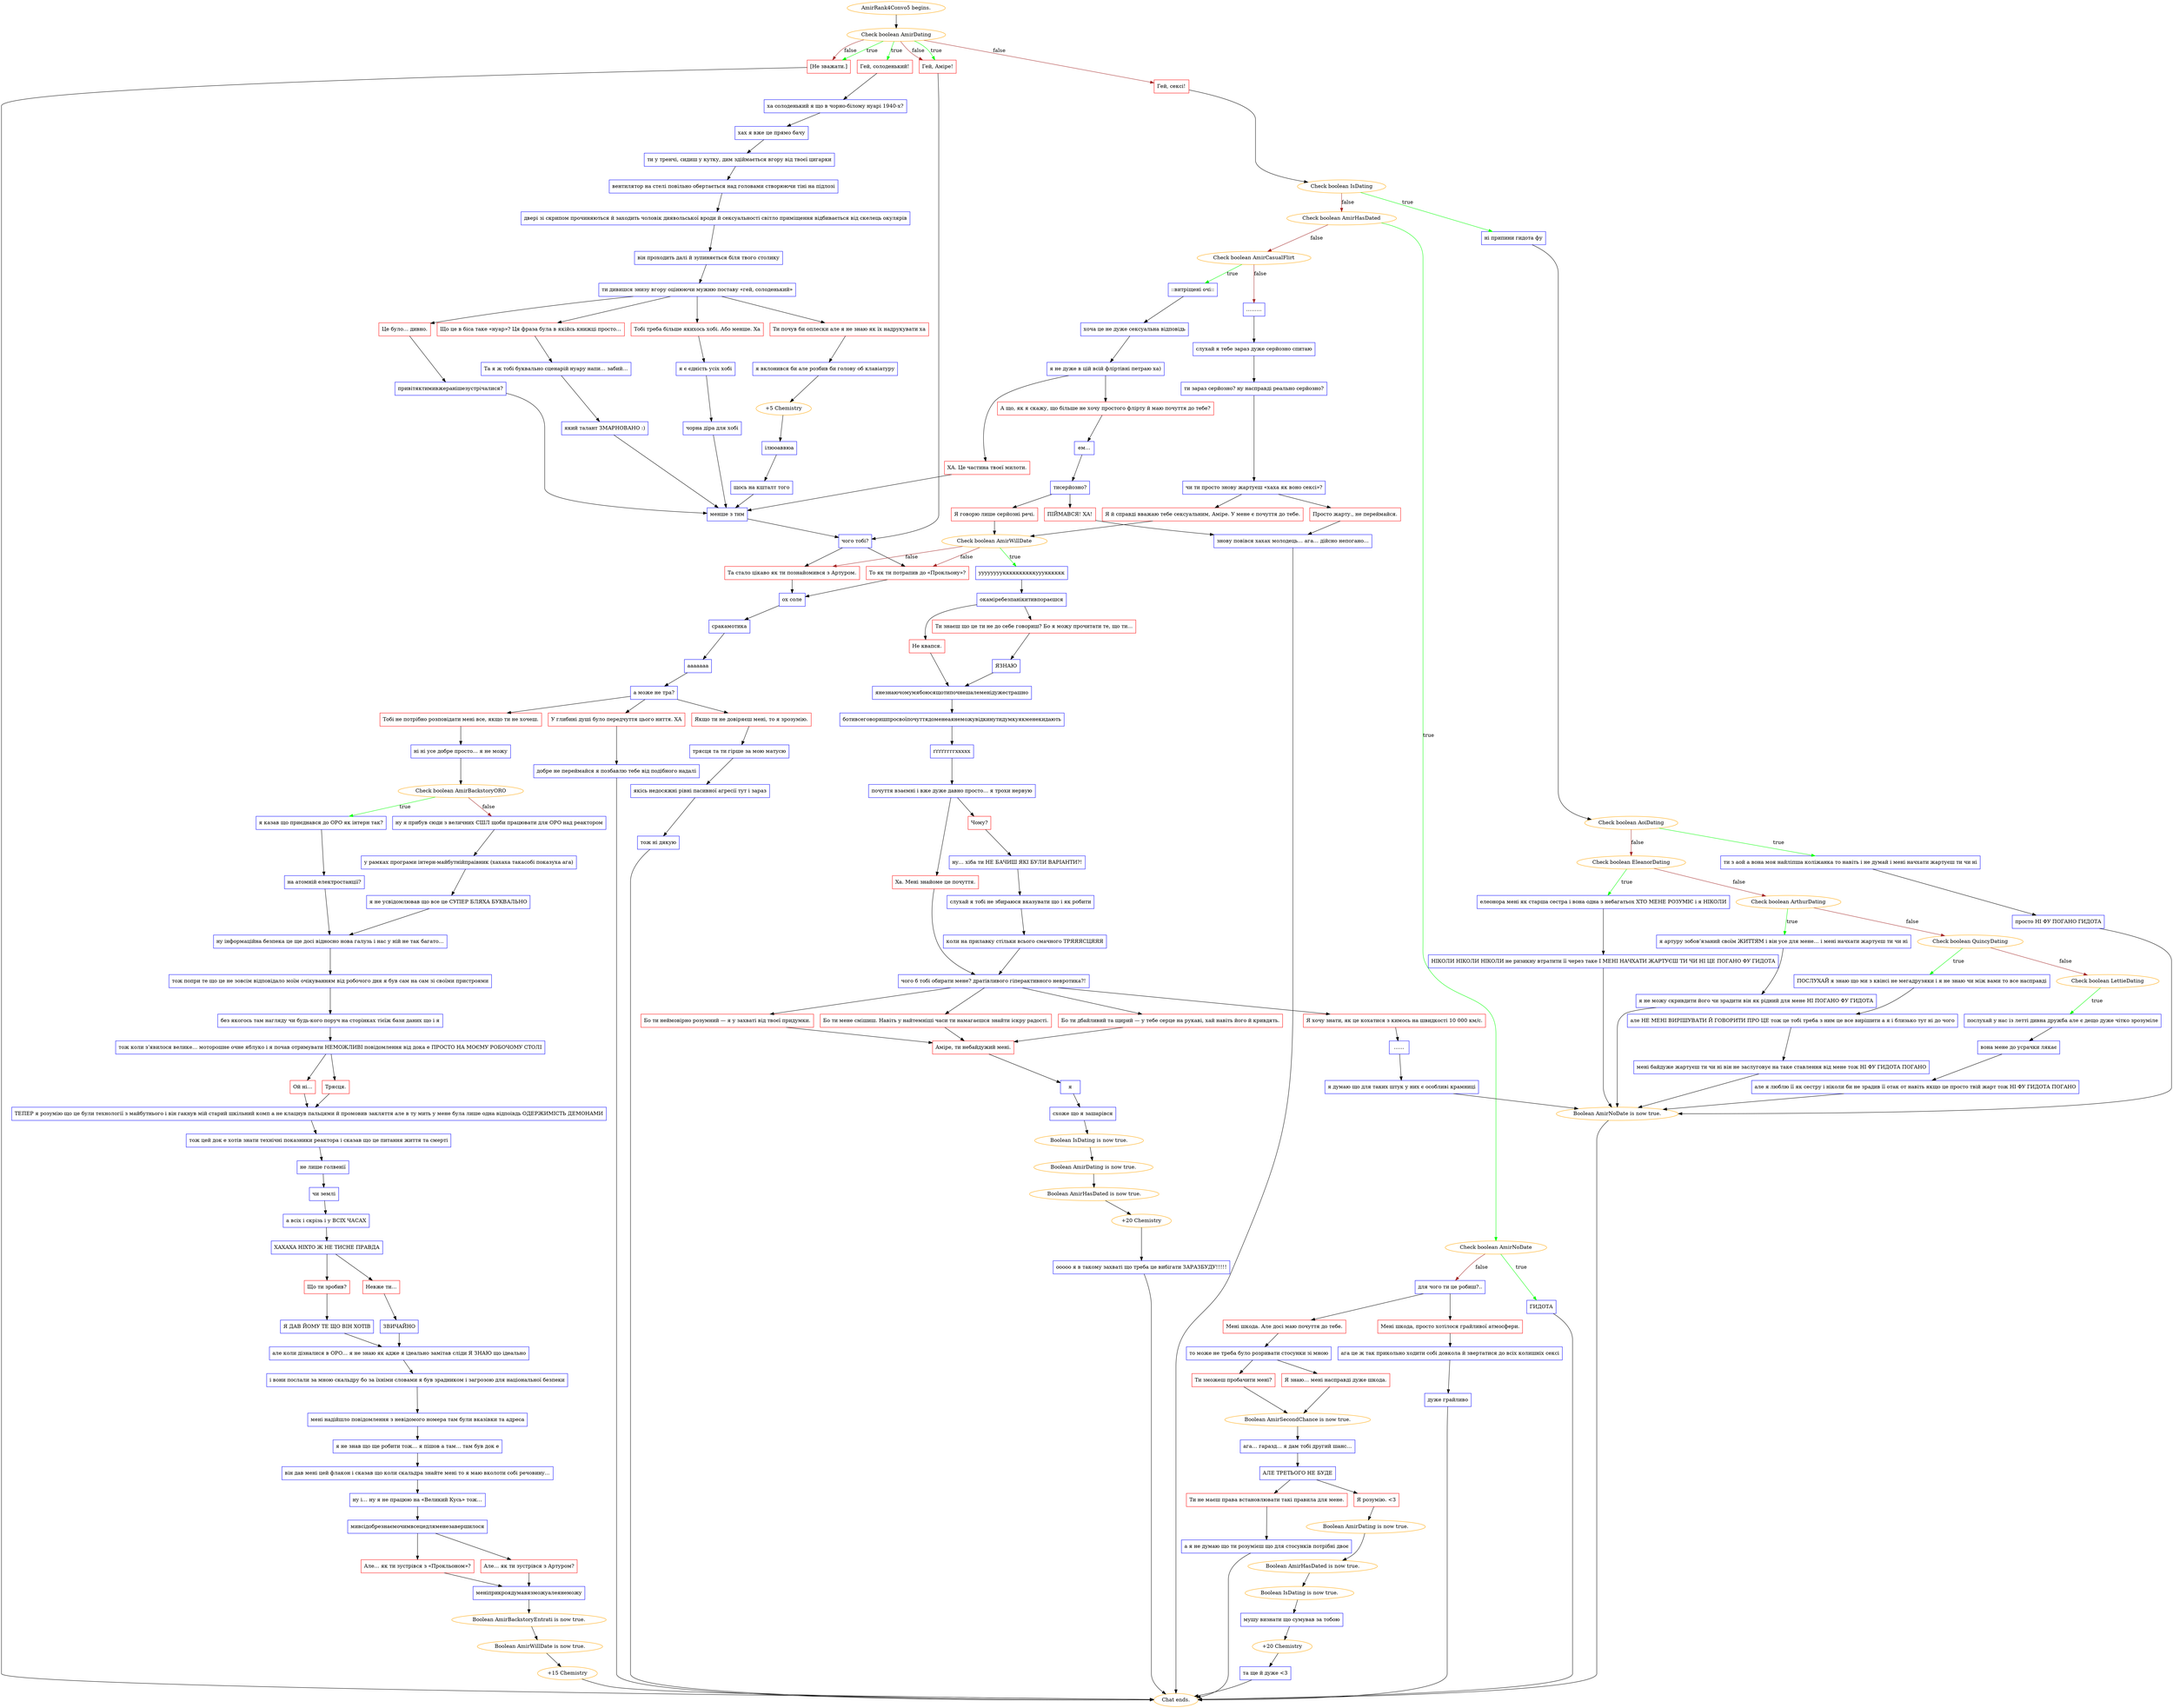 digraph {
	"AmirRank4Convo5 begins." [color=orange];
		"AmirRank4Convo5 begins." -> j4038238885;
	j4038238885 [label="Check boolean AmirDating",color=orange];
		j4038238885 -> j1373483704 [label=true,color=green];
		j4038238885 -> j2010502098 [label=true,color=green];
		j4038238885 -> j2787749540 [label=true,color=green];
		j4038238885 -> j2278496361 [label=false,color=brown];
		j4038238885 -> j2010502098 [label=false,color=brown];
		j4038238885 -> j2787749540 [label=false,color=brown];
	j1373483704 [label="Гей, солоденький!",shape=box,color=red];
		j1373483704 -> j2802018759;
	j2010502098 [label="Гей, Аміре!",shape=box,color=red];
		j2010502098 -> j3158211488;
	j2787749540 [label="[Не зважати.]",shape=box,color=red];
		j2787749540 -> "Chat ends.";
	j2278496361 [label="Гей, сексі!",shape=box,color=red];
		j2278496361 -> j3187119475;
	j2802018759 [label="ха солоденький я що в чорно-білому нуарі 1940-х?",shape=box,color=blue];
		j2802018759 -> j4047269741;
	j3158211488 [label="чого тобі?",shape=box,color=blue];
		j3158211488 -> j2513940563;
		j3158211488 -> j4172168993;
	"Chat ends." [color=orange];
	j3187119475 [label="Check boolean IsDating",color=orange];
		j3187119475 -> j3593638 [label=true,color=green];
		j3187119475 -> j2762511978 [label=false,color=brown];
	j4047269741 [label="хах я вже це прямо бачу",shape=box,color=blue];
		j4047269741 -> j2353257196;
	j2513940563 [label="То як ти потрапив до «Прокльону»?",shape=box,color=red];
		j2513940563 -> j3472699186;
	j4172168993 [label="Та стало цікаво як ти познайомився з Артуром.",shape=box,color=red];
		j4172168993 -> j3472699186;
	j3593638 [label="ні припини гидота фу",shape=box,color=blue];
		j3593638 -> j4121758529;
	j2762511978 [label="Check boolean AmirHasDated",color=orange];
		j2762511978 -> j583148247 [label=true,color=green];
		j2762511978 -> j3041935515 [label=false,color=brown];
	j2353257196 [label="ти у тренчі, сидиш у кутку, дим здіймається вгору від твоєї цигарки",shape=box,color=blue];
		j2353257196 -> j3356775301;
	j3472699186 [label="ох соле",shape=box,color=blue];
		j3472699186 -> j3075431888;
	j4121758529 [label="Check boolean AoiDating",color=orange];
		j4121758529 -> j2144620494 [label=true,color=green];
		j4121758529 -> j3816408486 [label=false,color=brown];
	j583148247 [label="Check boolean AmirNoDate",color=orange];
		j583148247 -> j2162967017 [label=true,color=green];
		j583148247 -> j2280800672 [label=false,color=brown];
	j3041935515 [label="Check boolean AmirCasualFlirt",color=orange];
		j3041935515 -> j3258514200 [label=true,color=green];
		j3041935515 -> j160590139 [label=false,color=brown];
	j3356775301 [label="вентилятор на стелі повільно обертається над головами створюючи тіні на підлозі",shape=box,color=blue];
		j3356775301 -> j3420833654;
	j3075431888 [label="сракамотика",shape=box,color=blue];
		j3075431888 -> j1566592297;
	j2144620494 [label="ти з аой а вона моя найліпша коліжанка то навіть і не думай і мені начхати жартуєш ти чи ні",shape=box,color=blue];
		j2144620494 -> j875732567;
	j3816408486 [label="Check boolean EleanorDating",color=orange];
		j3816408486 -> j4293780016 [label=true,color=green];
		j3816408486 -> j1390768341 [label=false,color=brown];
	j2162967017 [label="ГИДОТА",shape=box,color=blue];
		j2162967017 -> "Chat ends.";
	j2280800672 [label="для чого ти це робиш?..",shape=box,color=blue];
		j2280800672 -> j2478305846;
		j2280800672 -> j1972056966;
	j3258514200 [label="::витріщені очі::",shape=box,color=blue];
		j3258514200 -> j3274176268;
	j160590139 [label="………",shape=box,color=blue];
		j160590139 -> j1209701442;
	j3420833654 [label="двері зі скрипом прочиняються й заходить чоловік диявольської вроди й сексуальності світло приміщення відбивається від скелець окулярів",shape=box,color=blue];
		j3420833654 -> j74089523;
	j1566592297 [label="ааааааа",shape=box,color=blue];
		j1566592297 -> j90302226;
	j875732567 [label="просто НІ ФУ ПОГАНО ГИДОТА",shape=box,color=blue];
		j875732567 -> j1438323710;
	j4293780016 [label="елеонора мені як старша сестра і вона одна з небагатьох ХТО МЕНЕ РОЗУМІЄ і я НІКОЛИ",shape=box,color=blue];
		j4293780016 -> j116405947;
	j1390768341 [label="Check boolean ArthurDating",color=orange];
		j1390768341 -> j618822378 [label=true,color=green];
		j1390768341 -> j4138058423 [label=false,color=brown];
	j2478305846 [label="Мені шкода. Але досі маю почуття до тебе.",shape=box,color=red];
		j2478305846 -> j899422339;
	j1972056966 [label="Мені шкода, просто хотілося грайливої атмосфери.",shape=box,color=red];
		j1972056966 -> j3270172246;
	j3274176268 [label="хоча це не дуже сексуальна відповідь",shape=box,color=blue];
		j3274176268 -> j3836447925;
	j1209701442 [label="слухай я тебе зараз дуже серйозно спитаю",shape=box,color=blue];
		j1209701442 -> j3110894226;
	j74089523 [label="він проходить далі й зупиняється біля твого столику",shape=box,color=blue];
		j74089523 -> j1571165097;
	j90302226 [label="а може не тра?",shape=box,color=blue];
		j90302226 -> j1485629733;
		j90302226 -> j1357832308;
		j90302226 -> j2760876133;
	j1438323710 [label="Boolean AmirNoDate is now true.",color=orange];
		j1438323710 -> "Chat ends.";
	j116405947 [label="НІКОЛИ НІКОЛИ НІКОЛИ не ризикну втратити її через таке І МЕНІ НАЧХАТИ ЖАРТУЄШ ТИ ЧИ НІ ЦЕ ПОГАНО ФУ ГИДОТА",shape=box,color=blue];
		j116405947 -> j1438323710;
	j618822378 [label="я артуру зобов’язаний своїм ЖИТТЯМ і він усе для мене… і мені начхати жартуєш ти чи ні",shape=box,color=blue];
		j618822378 -> j4211138988;
	j4138058423 [label="Check boolean QuincyDating",color=orange];
		j4138058423 -> j2229970256 [label=true,color=green];
		j4138058423 -> j2396045377 [label=false,color=brown];
	j899422339 [label="то може не треба було розривати стосунки зі мною",shape=box,color=blue];
		j899422339 -> j78930088;
		j899422339 -> j3936877557;
	j3270172246 [label="ага це ж так прикольно ходити собі довкола й звертатися до всіх колишніх сексі",shape=box,color=blue];
		j3270172246 -> j1670720598;
	j3836447925 [label="я не дуже в цій всій фліртівні петраю ха)",shape=box,color=blue];
		j3836447925 -> j98118921;
		j3836447925 -> j2338059105;
	j3110894226 [label="ти зараз серйозно? ну насправді реально серйозно?",shape=box,color=blue];
		j3110894226 -> j4197347118;
	j1571165097 [label="ти дивишся знизу вгору оцінюючи мужню поставу «гей, солоденький»",shape=box,color=blue];
		j1571165097 -> j2456403229;
		j1571165097 -> j3796600148;
		j1571165097 -> j306611327;
		j1571165097 -> j3552387771;
	j1485629733 [label="Якщо ти не довіряєш мені, то я зрозумію.",shape=box,color=red];
		j1485629733 -> j787289776;
	j1357832308 [label="Тобі не потрібно розповідати мені все, якщо ти не хочеш.",shape=box,color=red];
		j1357832308 -> j71858730;
	j2760876133 [label="У глибині душі було передчуття цього ниття. ХА",shape=box,color=red];
		j2760876133 -> j3984373944;
	j4211138988 [label="я не можу скривдити його чи зрадити він як рідний для мене НІ ПОГАНО ФУ ГИДОТА",shape=box,color=blue];
		j4211138988 -> j1438323710;
	j2229970256 [label="ПОСЛУХАЙ я знаю що ми з квінсі не мегадрузяки і я не знаю чи між вами то все насправді",shape=box,color=blue];
		j2229970256 -> j2894614362;
	j2396045377 [label="Check boolean LettieDating",color=orange];
		j2396045377 -> j621879311 [label=true,color=green];
	j78930088 [label="Я знаю… мені насправді дуже шкода.",shape=box,color=red];
		j78930088 -> j3575049078;
	j3936877557 [label="Ти зможеш пробачити мені?",shape=box,color=red];
		j3936877557 -> j3575049078;
	j1670720598 [label="дуже грайливо",shape=box,color=blue];
		j1670720598 -> "Chat ends.";
	j98118921 [label="ХА. Це частина твоєї милоти.",shape=box,color=red];
		j98118921 -> j3259067256;
	j2338059105 [label="А що, як я скажу, що більше не хочу простого флірту й маю почуття до тебе?",shape=box,color=red];
		j2338059105 -> j1582116140;
	j4197347118 [label="чи ти просто знову жартуєш «хаха як воно сексі»?",shape=box,color=blue];
		j4197347118 -> j4124091224;
		j4197347118 -> j869914128;
	j2456403229 [label="Що це в біса таке «нуар»? Ця фраза була в якійсь книжці просто…",shape=box,color=red];
		j2456403229 -> j3451072681;
	j3796600148 [label="Тобі треба більше якихось хобі. Або менше. Ха",shape=box,color=red];
		j3796600148 -> j3004101834;
	j306611327 [label="Ти почув би оплески але я не знаю як їх надрукувати ха",shape=box,color=red];
		j306611327 -> j4054910329;
	j3552387771 [label="Це було… дивно.",shape=box,color=red];
		j3552387771 -> j2595997844;
	j787289776 [label="трясця та ти гірше за мою матусю",shape=box,color=blue];
		j787289776 -> j3565558009;
	j71858730 [label="ні ні усе добре просто… я не можу",shape=box,color=blue];
		j71858730 -> j752942042;
	j3984373944 [label="добре не переймайся я позбавлю тебе від подібного надалі",shape=box,color=blue];
		j3984373944 -> "Chat ends.";
	j2894614362 [label="але НЕ МЕНІ ВИРІШУВАТИ Й ГОВОРИТИ ПРО ЦЕ тож це тобі треба з ним це все вирішити а я і близько тут ні до чого",shape=box,color=blue];
		j2894614362 -> j3801824063;
	j621879311 [label="послухай у нас із летті дивна дружба але є дещо дуже чітко зрозуміле",shape=box,color=blue];
		j621879311 -> j1245940156;
	j3575049078 [label="Boolean AmirSecondChance is now true.",color=orange];
		j3575049078 -> j3213702188;
	j3259067256 [label="менше з тим",shape=box,color=blue];
		j3259067256 -> j3158211488;
	j1582116140 [label="ем…",shape=box,color=blue];
		j1582116140 -> j1759222252;
	j4124091224 [label="Я й справді вважаю тебе сексуальним, Аміре. У мене є почуття до тебе.",shape=box,color=red];
		j4124091224 -> j3219135128;
	j869914128 [label="Просто жарту., не переймайся.",shape=box,color=red];
		j869914128 -> j3497642505;
	j3451072681 [label="Та я ж тобі буквально сценарій нуару напи… забий…",shape=box,color=blue];
		j3451072681 -> j1439261996;
	j3004101834 [label="я є єдність усіх хобі",shape=box,color=blue];
		j3004101834 -> j248402162;
	j4054910329 [label="я вклонився би але розбив би голову об клавіатуру",shape=box,color=blue];
		j4054910329 -> j2323398194;
	j2595997844 [label="привітяктимивжеранішезустрічалися?",shape=box,color=blue];
		j2595997844 -> j3259067256;
	j3565558009 [label="якісь недосяжні рівні пасивної агресії тут і зараз",shape=box,color=blue];
		j3565558009 -> j3400598628;
	j752942042 [label="Check boolean AmirBackstoryORO",color=orange];
		j752942042 -> j2766045851 [label=true,color=green];
		j752942042 -> j309010341 [label=false,color=brown];
	j3801824063 [label="мені байдуже жартуєш ти чи ні він не заслуговує на таке ставлення від мене тож НІ ФУ ГИДОТА ПОГАНО",shape=box,color=blue];
		j3801824063 -> j1438323710;
	j1245940156 [label="вона мене до усрачки лякає",shape=box,color=blue];
		j1245940156 -> j4075725992;
	j3213702188 [label="ага… гаразд… я дам тобі другий шанс…",shape=box,color=blue];
		j3213702188 -> j3953645581;
	j1759222252 [label="тисерйозно?",shape=box,color=blue];
		j1759222252 -> j1439184893;
		j1759222252 -> j3260968290;
	j3219135128 [label="Check boolean AmirWillDate",color=orange];
		j3219135128 -> j1799091294 [label=true,color=green];
		j3219135128 -> j2513940563 [label=false,color=brown];
		j3219135128 -> j4172168993 [label=false,color=brown];
	j3497642505 [label="знову повівся хахах молодець… ага… дійсно непогано…",shape=box,color=blue];
		j3497642505 -> "Chat ends.";
	j1439261996 [label="який талант ЗМАРНОВАНО :)",shape=box,color=blue];
		j1439261996 -> j3259067256;
	j248402162 [label="чорна діра для хобі",shape=box,color=blue];
		j248402162 -> j3259067256;
	j2323398194 [label="+5 Chemistry",color=orange];
		j2323398194 -> j116935404;
	j3400598628 [label="тож ні дякую",shape=box,color=blue];
		j3400598628 -> "Chat ends.";
	j2766045851 [label="я казав що приєднався до ОРО як інтерн так?",shape=box,color=blue];
		j2766045851 -> j4242673287;
	j309010341 [label="ну я прибув сюди з величних СШЛ щоби працювати для ОРО над реактором",shape=box,color=blue];
		j309010341 -> j3823122249;
	j4075725992 [label="але я люблю її як сестру і ніколи би не зрадив її отак от навіть якщо це просто твій жарт тож НІ ФУ ГИДОТА ПОГАНО",shape=box,color=blue];
		j4075725992 -> j1438323710;
	j3953645581 [label="АЛЕ ТРЕТЬОГО НЕ БУДЕ",shape=box,color=blue];
		j3953645581 -> j730923852;
		j3953645581 -> j2994028721;
	j1439184893 [label="Я говорю лише серйозні речі.",shape=box,color=red];
		j1439184893 -> j3219135128;
	j3260968290 [label="ПІЙМАВСЯ! ХА!",shape=box,color=red];
		j3260968290 -> j3497642505;
	j1799091294 [label="ууууууууккккккккккууукккккк",shape=box,color=blue];
		j1799091294 -> j3904209549;
	j116935404 [label="ілюоаввюа",shape=box,color=blue];
		j116935404 -> j2132203989;
	j4242673287 [label="на атомній електростанції?",shape=box,color=blue];
		j4242673287 -> j2390065129;
	j3823122249 [label="у рамках програми інтерн-майбутнійпраівник (хахаха такасобі показуха ага)",shape=box,color=blue];
		j3823122249 -> j3310195612;
	j730923852 [label="Я розумію. <3",shape=box,color=red];
		j730923852 -> j2274780108;
	j2994028721 [label="Ти не маєш права встановлювати такі правила для мене.",shape=box,color=red];
		j2994028721 -> j645316272;
	j3904209549 [label="окаміребезпанікитивпораєшся",shape=box,color=blue];
		j3904209549 -> j2087086871;
		j3904209549 -> j3699930791;
	j2132203989 [label="щось на кшталт того",shape=box,color=blue];
		j2132203989 -> j3259067256;
	j2390065129 [label="ну інформаційна безпека це ще досі відносно нова галузь і нас у ній не так багато…",shape=box,color=blue];
		j2390065129 -> j3958093759;
	j3310195612 [label="я не усвідомлював що все це СУПЕР БЛЯХА БУКВАЛЬНО",shape=box,color=blue];
		j3310195612 -> j2390065129;
	j2274780108 [label="Boolean AmirDating is now true.",color=orange];
		j2274780108 -> j3622212458;
	j645316272 [label="а я не думаю що ти розумієш що для стосунків потрібні двоє",shape=box,color=blue];
		j645316272 -> "Chat ends.";
	j2087086871 [label="Не квапся.",shape=box,color=red];
		j2087086871 -> j4223449065;
	j3699930791 [label="Ти знаєш що це ти не до себе говориш? Бо я можу прочитати те, що ти…",shape=box,color=red];
		j3699930791 -> j769892341;
	j3958093759 [label="тож попри те що це не зовсім відповідало моїм очікуванням від робочого дня я був сам на сам зі своїми пристроями",shape=box,color=blue];
		j3958093759 -> j392593379;
	j3622212458 [label="Boolean AmirHasDated is now true.",color=orange];
		j3622212458 -> j1633866017;
	j4223449065 [label="янезнаючомумябоюсящотипочнешалеменідужестрашно",shape=box,color=blue];
		j4223449065 -> j2891434426;
	j769892341 [label="ЯЗНАЮ",shape=box,color=blue];
		j769892341 -> j4223449065;
	j392593379 [label="без якогось там нагляду чи будь-кого поруч на сторінках тієїж бази даних що і я",shape=box,color=blue];
		j392593379 -> j1847646155;
	j1633866017 [label="Boolean IsDating is now true.",color=orange];
		j1633866017 -> j3810427824;
	j2891434426 [label="ботивсеговоришпросвоїпочуттядоменеаянеможувідкинутидумкуякменекидають",shape=box,color=blue];
		j2891434426 -> j288391425;
	j1847646155 [label="тож коли з’явилося велике… моторошне очне яблуко і я почав отримувати НЕМОЖЛИВІ повідомлення від дока е ПРОСТО НА МОЄМУ РОБОЧОМУ СТОЛІ",shape=box,color=blue];
		j1847646155 -> j2496059647;
		j1847646155 -> j3667825678;
	j3810427824 [label="мушу визнати що сумував за тобою",shape=box,color=blue];
		j3810427824 -> j218391035;
	j288391425 [label="ґґґґггггххххх",shape=box,color=blue];
		j288391425 -> j2972591859;
	j2496059647 [label="Ой ні…",shape=box,color=red];
		j2496059647 -> j653188431;
	j3667825678 [label="Трясця.",shape=box,color=red];
		j3667825678 -> j653188431;
	j218391035 [label="+20 Chemistry",color=orange];
		j218391035 -> j492630203;
	j2972591859 [label="почуття взаємні і вже дуже давно просто… я трохи нервую",shape=box,color=blue];
		j2972591859 -> j3014227949;
		j2972591859 -> j930106519;
	j653188431 [label="ТЕПЕР я розумію що це були технології з майбутнього і він гакнув мій старий шкільний комп а не клацнув пальцями й промовив закляття але в ту мить у мене була лише одна відпоівдь ОДЕРЖИМІСТЬ ДЕМОНАМИ",shape=box,color=blue];
		j653188431 -> j408438229;
	j492630203 [label="та ще й дуже <3",shape=box,color=blue];
		j492630203 -> "Chat ends.";
	j3014227949 [label="Ха. Мені знайоме це почуття.",shape=box,color=red];
		j3014227949 -> j1107413938;
	j930106519 [label="Чому?",shape=box,color=red];
		j930106519 -> j2129667825;
	j408438229 [label="тож цей док е хотів знати технічні показники реактора і сказав що це питання життя та смерті",shape=box,color=blue];
		j408438229 -> j3916488665;
	j1107413938 [label="чого б тобі обирати мене? дратівливого гіперактивного невротика?!",shape=box,color=blue];
		j1107413938 -> j2071675711;
		j1107413938 -> j3268038739;
		j1107413938 -> j3150828327;
		j1107413938 -> j834447247;
	j2129667825 [label="ну… хіба ти НЕ БАЧИШ ЯКІ БУЛИ ВАРІАНТИ?!",shape=box,color=blue];
		j2129667825 -> j3786455108;
	j3916488665 [label="не лише голвенії",shape=box,color=blue];
		j3916488665 -> j1224290082;
	j2071675711 [label="Бо ти неймовірно розумний — я у захваті від твоєї придумки.",shape=box,color=red];
		j2071675711 -> j4200489447;
	j3268038739 [label="Бо ти дбайливий та щирий — у тебе серце на рукаві, хай навіть його й кривдять.",shape=box,color=red];
		j3268038739 -> j4200489447;
	j3150828327 [label="Бо ти мене смішиш. Навіть у найтемніші часи ти намагаєшся знайти іскру радості.",shape=box,color=red];
		j3150828327 -> j4200489447;
	j834447247 [label="Я хочу знати, як це кохатися з кимось на швидкості 10 000 км/с.",shape=box,color=red];
		j834447247 -> j1212873667;
	j3786455108 [label="слухай я тобі не збираюся вказувати що і як робити",shape=box,color=blue];
		j3786455108 -> j2185984487;
	j1224290082 [label="чи землі",shape=box,color=blue];
		j1224290082 -> j736278060;
	j4200489447 [label="Аміре, ти небайдужий мені.",shape=box,color=red];
		j4200489447 -> j703022529;
	j1212873667 [label="……",shape=box,color=blue];
		j1212873667 -> j2978641711;
	j2185984487 [label="коли на прилавку стільки всього смачного ТРЯЯЯСЦЯЯЯ",shape=box,color=blue];
		j2185984487 -> j1107413938;
	j736278060 [label="а всіх і скрізь і у ВСІХ ЧАСАХ",shape=box,color=blue];
		j736278060 -> j1293307019;
	j703022529 [label="я",shape=box,color=blue];
		j703022529 -> j1457362459;
	j2978641711 [label="я думаю що для таких штук у них є особливі крамниці",shape=box,color=blue];
		j2978641711 -> j1438323710;
	j1293307019 [label="ХАХАХА НІХТО Ж НЕ ТИСНЕ ПРАВДА",shape=box,color=blue];
		j1293307019 -> j2443914178;
		j1293307019 -> j508687868;
	j1457362459 [label="схоже що я зашарівся",shape=box,color=blue];
		j1457362459 -> j2051854001;
	j2443914178 [label="Що ти зробив?",shape=box,color=red];
		j2443914178 -> j1381381091;
	j508687868 [label="Невже ти…",shape=box,color=red];
		j508687868 -> j371539306;
	j2051854001 [label="Boolean IsDating is now true.",color=orange];
		j2051854001 -> j1230227042;
	j1381381091 [label="Я ДАВ ЙОМУ ТЕ ЩО ВІН ХОТІВ",shape=box,color=blue];
		j1381381091 -> j2831837829;
	j371539306 [label="ЗВИЧАЙНО",shape=box,color=blue];
		j371539306 -> j2831837829;
	j1230227042 [label="Boolean AmirDating is now true.",color=orange];
		j1230227042 -> j1736079763;
	j2831837829 [label="але коли дізналися в ОРО… я не знаю як адже я ідеально замітав сліди Я ЗНАЮ що ідеально",shape=box,color=blue];
		j2831837829 -> j1665602343;
	j1736079763 [label="Boolean AmirHasDated is now true.",color=orange];
		j1736079763 -> j2442545293;
	j1665602343 [label="і вони послали за мною скальдру бо за їхніми словами я був зрадником і загрозою для національної безпеки",shape=box,color=blue];
		j1665602343 -> j2045829611;
	j2442545293 [label="+20 Chemistry",color=orange];
		j2442545293 -> j4075173064;
	j2045829611 [label="мені надійшло повідомлення з невідомого номера там були вказівки та адреса",shape=box,color=blue];
		j2045829611 -> j3268931911;
	j4075173064 [label="ооооо я в такому захваті що треба це вибігати ЗАРАЗБУДУ!!!!!",shape=box,color=blue];
		j4075173064 -> "Chat ends.";
	j3268931911 [label="я не знав що ще робити тож… я пішов а там… там був док е",shape=box,color=blue];
		j3268931911 -> j2556581849;
	j2556581849 [label="він дав мені цей флакон і сказав що коли скальдра знайте мені то я маю вколоти собі речовину…",shape=box,color=blue];
		j2556581849 -> j4255777572;
	j4255777572 [label="ну і… ну я не працюю на «Великий Кусь» тож…",shape=box,color=blue];
		j4255777572 -> j2903145440;
	j2903145440 [label="мивсідобрезнаємочимвсецедляменезавершилося",shape=box,color=blue];
		j2903145440 -> j3522186732;
		j2903145440 -> j2968257973;
	j3522186732 [label="Але… як ти зустрівся з «Прокльоном»?",shape=box,color=red];
		j3522186732 -> j4130330466;
	j2968257973 [label="Але… як ти зустрівся з Артуром?",shape=box,color=red];
		j2968257973 -> j4130330466;
	j4130330466 [label="меніприкроядумавязможуалеянеможу",shape=box,color=blue];
		j4130330466 -> j796369039;
	j796369039 [label="Boolean AmirBackstoryEntrati is now true.",color=orange];
		j796369039 -> j439853534;
	j439853534 [label="Boolean AmirWillDate is now true.",color=orange];
		j439853534 -> j374273682;
	j374273682 [label="+15 Chemistry",color=orange];
		j374273682 -> "Chat ends.";
}